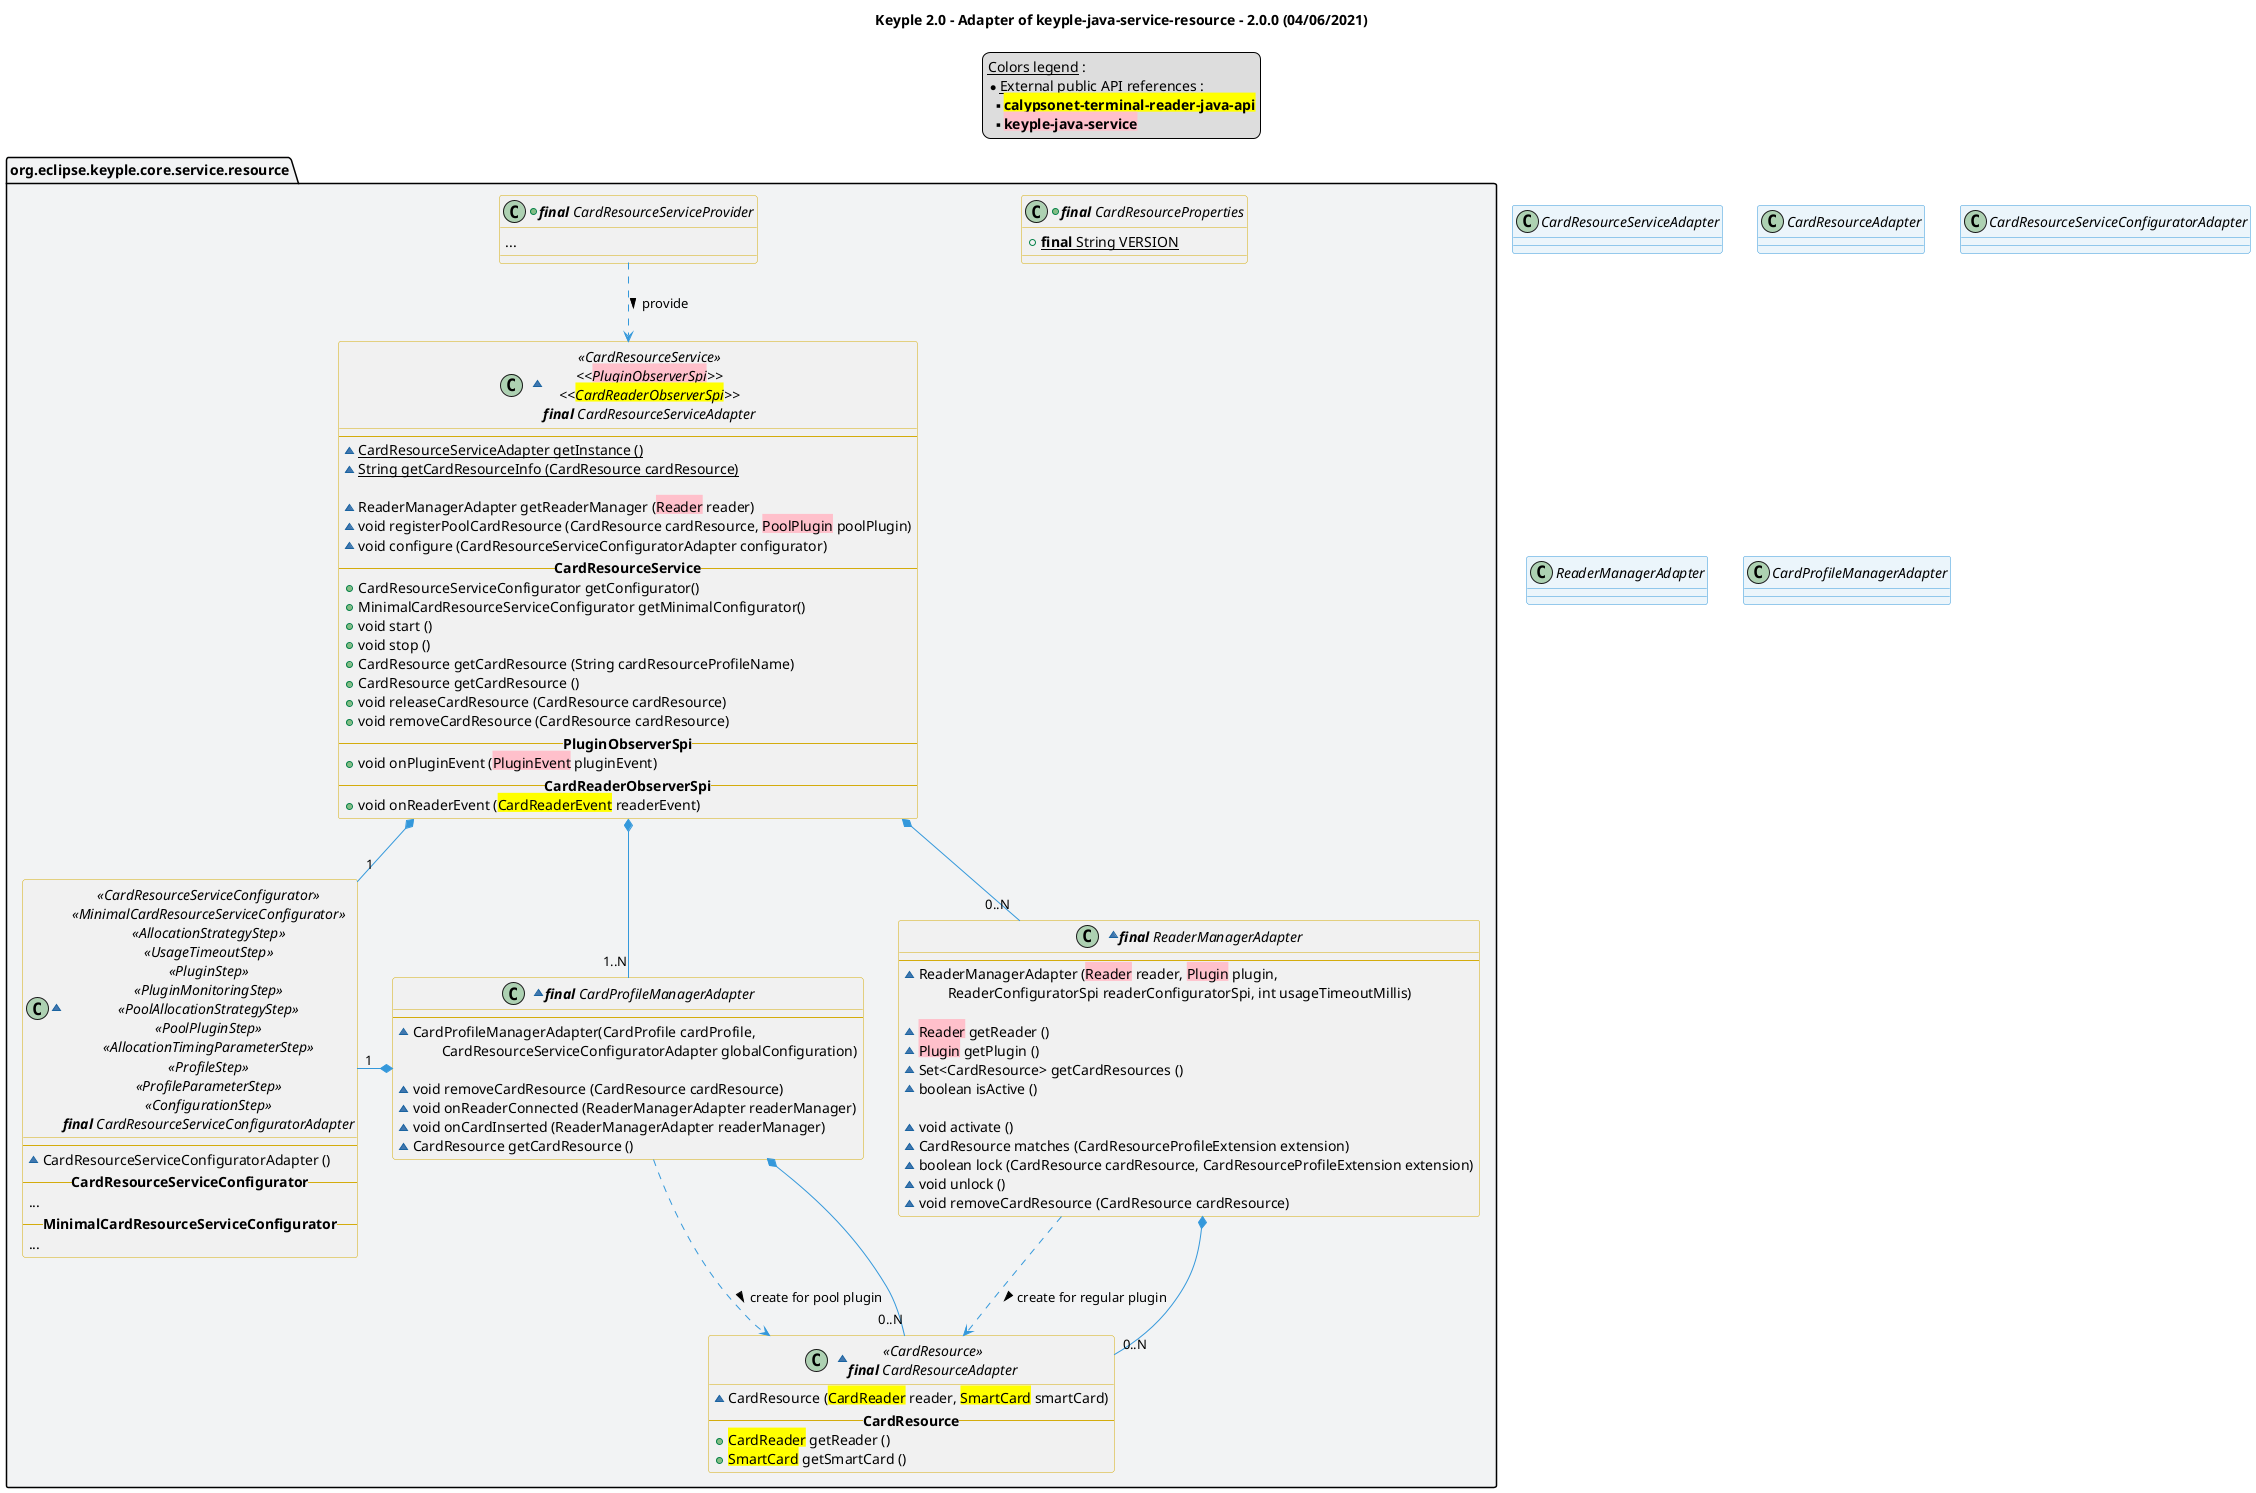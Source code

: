 @startuml
title
    Keyple 2.0 - Adapter of keyple-java-service-resource - 2.0.0 (04/06/2021)
end title

' == THEME ==

'Couleurs issues de : https://htmlcolorcodes.com/fr/tableau-de-couleur/tableau-de-couleur-design-plat/
!define C_GREY1 F8F9F9
!define C_GREY2 F2F3F4
!define C_GREY3 E5E7E9
!define C_GREY4 D7DBDD
!define C_GREY5 CACFD2
!define C_GREY6 BDC3C7
!define C_LINK 3498DB
!define C_USE 27AE60

skinparam Shadowing false
skinparam ClassFontStyle italic
skinparam ClassBorderColor #D4AC0D
skinparam stereotypeABorderColor #A9DCDF
skinparam stereotypeIBorderColor #B4A7E5
skinparam stereotypeCBorderColor #ADD1B2
skinparam stereotypeEBorderColor #EB93DF
' Red
skinparam ClassBackgroundColor<<red>> #FDEDEC
skinparam ClassBorderColor<<red>> #E74C3C
hide <<red>> stereotype
' Purple
skinparam ClassBackgroundColor<<purple>> #F4ECF7
skinparam ClassBorderColor<<purple>> #8E44AD
hide <<purple>> stereotype
' blue
skinparam ClassBackgroundColor<<blue>> #EBF5FB
skinparam ClassBorderColor<<blue>> #3498DB
hide <<blue>> stereotype
' Green
skinparam ClassBackgroundColor<<green>> #E9F7EF
skinparam ClassBorderColor<<green>> #27AE60
hide <<green>> stereotype
' Grey
skinparam ClassBackgroundColor<<grey>> #EAECEE
skinparam ClassBorderColor<<grey>> #2C3E50
hide <<grey>> stereotype

' == CONTENT ==

legend top
    __Colors legend__ :
    * __External public API references__ :
    ** <back:yellow>**calypsonet-terminal-reader-java-api**</back>
    ** <back:pink>**keyple-java-service**</back>
end legend

package "org.eclipse.keyple.core.service.resource" as resource {
    ' SERVICE
    +class "**final** CardResourceProperties" as ApiProperties {
        +{static} **final** String VERSION
    }

    +class "**final** CardResourceServiceProvider" as CardResourceServiceProvider {
        ...
    }
    ~class "<<CardResourceService>>\n<<<back:pink>PluginObserverSpi</back>>>\n<<<back:yellow>CardReaderObserverSpi</back>>>\n**final** CardResourceServiceAdapter" as CardResourceServiceAdapter {
        --
        ~{static} CardResourceServiceAdapter getInstance ()
        ~{static} String getCardResourceInfo (CardResource cardResource)

        ~ReaderManagerAdapter getReaderManager (<back:pink>Reader</back> reader)
        ~void registerPoolCardResource (CardResource cardResource, <back:pink>PoolPlugin</back> poolPlugin)
        ~void configure (CardResourceServiceConfiguratorAdapter configurator)
        -- **CardResourceService** --
        +CardResourceServiceConfigurator getConfigurator()
        +MinimalCardResourceServiceConfigurator getMinimalConfigurator()
        +void start ()
        +void stop ()
        +CardResource getCardResource (String cardResourceProfileName)
        +CardResource getCardResource ()
        +void releaseCardResource (CardResource cardResource)
        +void removeCardResource (CardResource cardResource)
        -- **PluginObserverSpi** --
        +void onPluginEvent (<back:pink>PluginEvent</back> pluginEvent)
        -- **CardReaderObserverSpi** --
        +void onReaderEvent (<back:yellow>CardReaderEvent</back> readerEvent)
    }
    ~class "<<CardResource>>\n**final** CardResourceAdapter" as CardResourceAdapter {
        ~CardResource (<back:yellow>CardReader</back> reader, <back:yellow>SmartCard</back> smartCard)
        -- **CardResource** --
        +<back:yellow>CardReader</back> getReader ()
        +<back:yellow>SmartCard</back> getSmartCard ()
    }
    ~class "**final** ReaderManagerAdapter" as ReaderManagerAdapter {
        --
        ~ReaderManagerAdapter (<back:pink>Reader</back> reader, <back:pink>Plugin</back> plugin,
            \tReaderConfiguratorSpi readerConfiguratorSpi, int usageTimeoutMillis)

        ~<back:pink>Reader</back> getReader ()
        ~<back:pink>Plugin</back> getPlugin ()
        ~Set<CardResource> getCardResources ()
        ~boolean isActive ()

        ~void activate ()
        ~CardResource matches (CardResourceProfileExtension extension)
        ~boolean lock (CardResource cardResource, CardResourceProfileExtension extension)
        ~void unlock ()
        ~void removeCardResource (CardResource cardResource)
    }
    ~class "**final** CardProfileManagerAdapter" as CardProfileManagerAdapter {
        --
        ~CardProfileManagerAdapter(CardProfile cardProfile,
            \tCardResourceServiceConfiguratorAdapter globalConfiguration)

        ~void removeCardResource (CardResource cardResource)
        ~void onReaderConnected (ReaderManagerAdapter readerManager)
        ~void onCardInserted (ReaderManagerAdapter readerManager)
        ~CardResource getCardResource ()
    }
    ~class "<<CardResourceServiceConfigurator>>\n<<MinimalCardResourceServiceConfigurator>>\n<<AllocationStrategyStep>>\n<<UsageTimeoutStep>>\n<<PluginStep>>\n<<PluginMonitoringStep>>\n<<PoolAllocationStrategyStep>>\n<<PoolPluginStep>>\n<<AllocationTimingParameterStep>>\n<<ProfileStep>>\n<<ProfileParameterStep>>\n<<ConfigurationStep>>\n**final** CardResourceServiceConfiguratorAdapter" as CardResourceServiceConfiguratorAdapter {
        --
        ~CardResourceServiceConfiguratorAdapter ()
        -- **CardResourceServiceConfigurator** --
        ...
        -- **MinimalCardResourceServiceConfigurator** --
        ...
    }
}

' Associations

CardResourceServiceProvider ..> CardResourceServiceAdapter #C_LINK : provide >

CardResourceServiceAdapter *-- "1" CardResourceServiceConfiguratorAdapter #C_LINK
CardResourceServiceAdapter *-- "0..N" ReaderManagerAdapter #C_LINK
CardResourceServiceAdapter *-- "1..N" CardProfileManagerAdapter #C_LINK

CardProfileManagerAdapter *-left- "1" CardResourceServiceConfiguratorAdapter #C_LINK
CardProfileManagerAdapter ..> CardResourceAdapter #C_LINK : create for pool plugin >
CardProfileManagerAdapter *-- "0..N" CardResourceAdapter #C_LINK

ReaderManagerAdapter ..> CardResourceAdapter #C_LINK : create for regular plugin >
ReaderManagerAdapter *-- "0..N" CardResourceAdapter #C_LINK

' == LAYOUT ==


' == STYLE ==

package resource #C_GREY2 {}

class CardResourceServiceAdapter <<blue>>
class CardResourceAdapter <<blue>>
class CardResourceServiceConfiguratorAdapter <<blue>>
class ReaderManagerAdapter <<blue>>
class CardProfileManagerAdapter <<blue>>

@enduml
